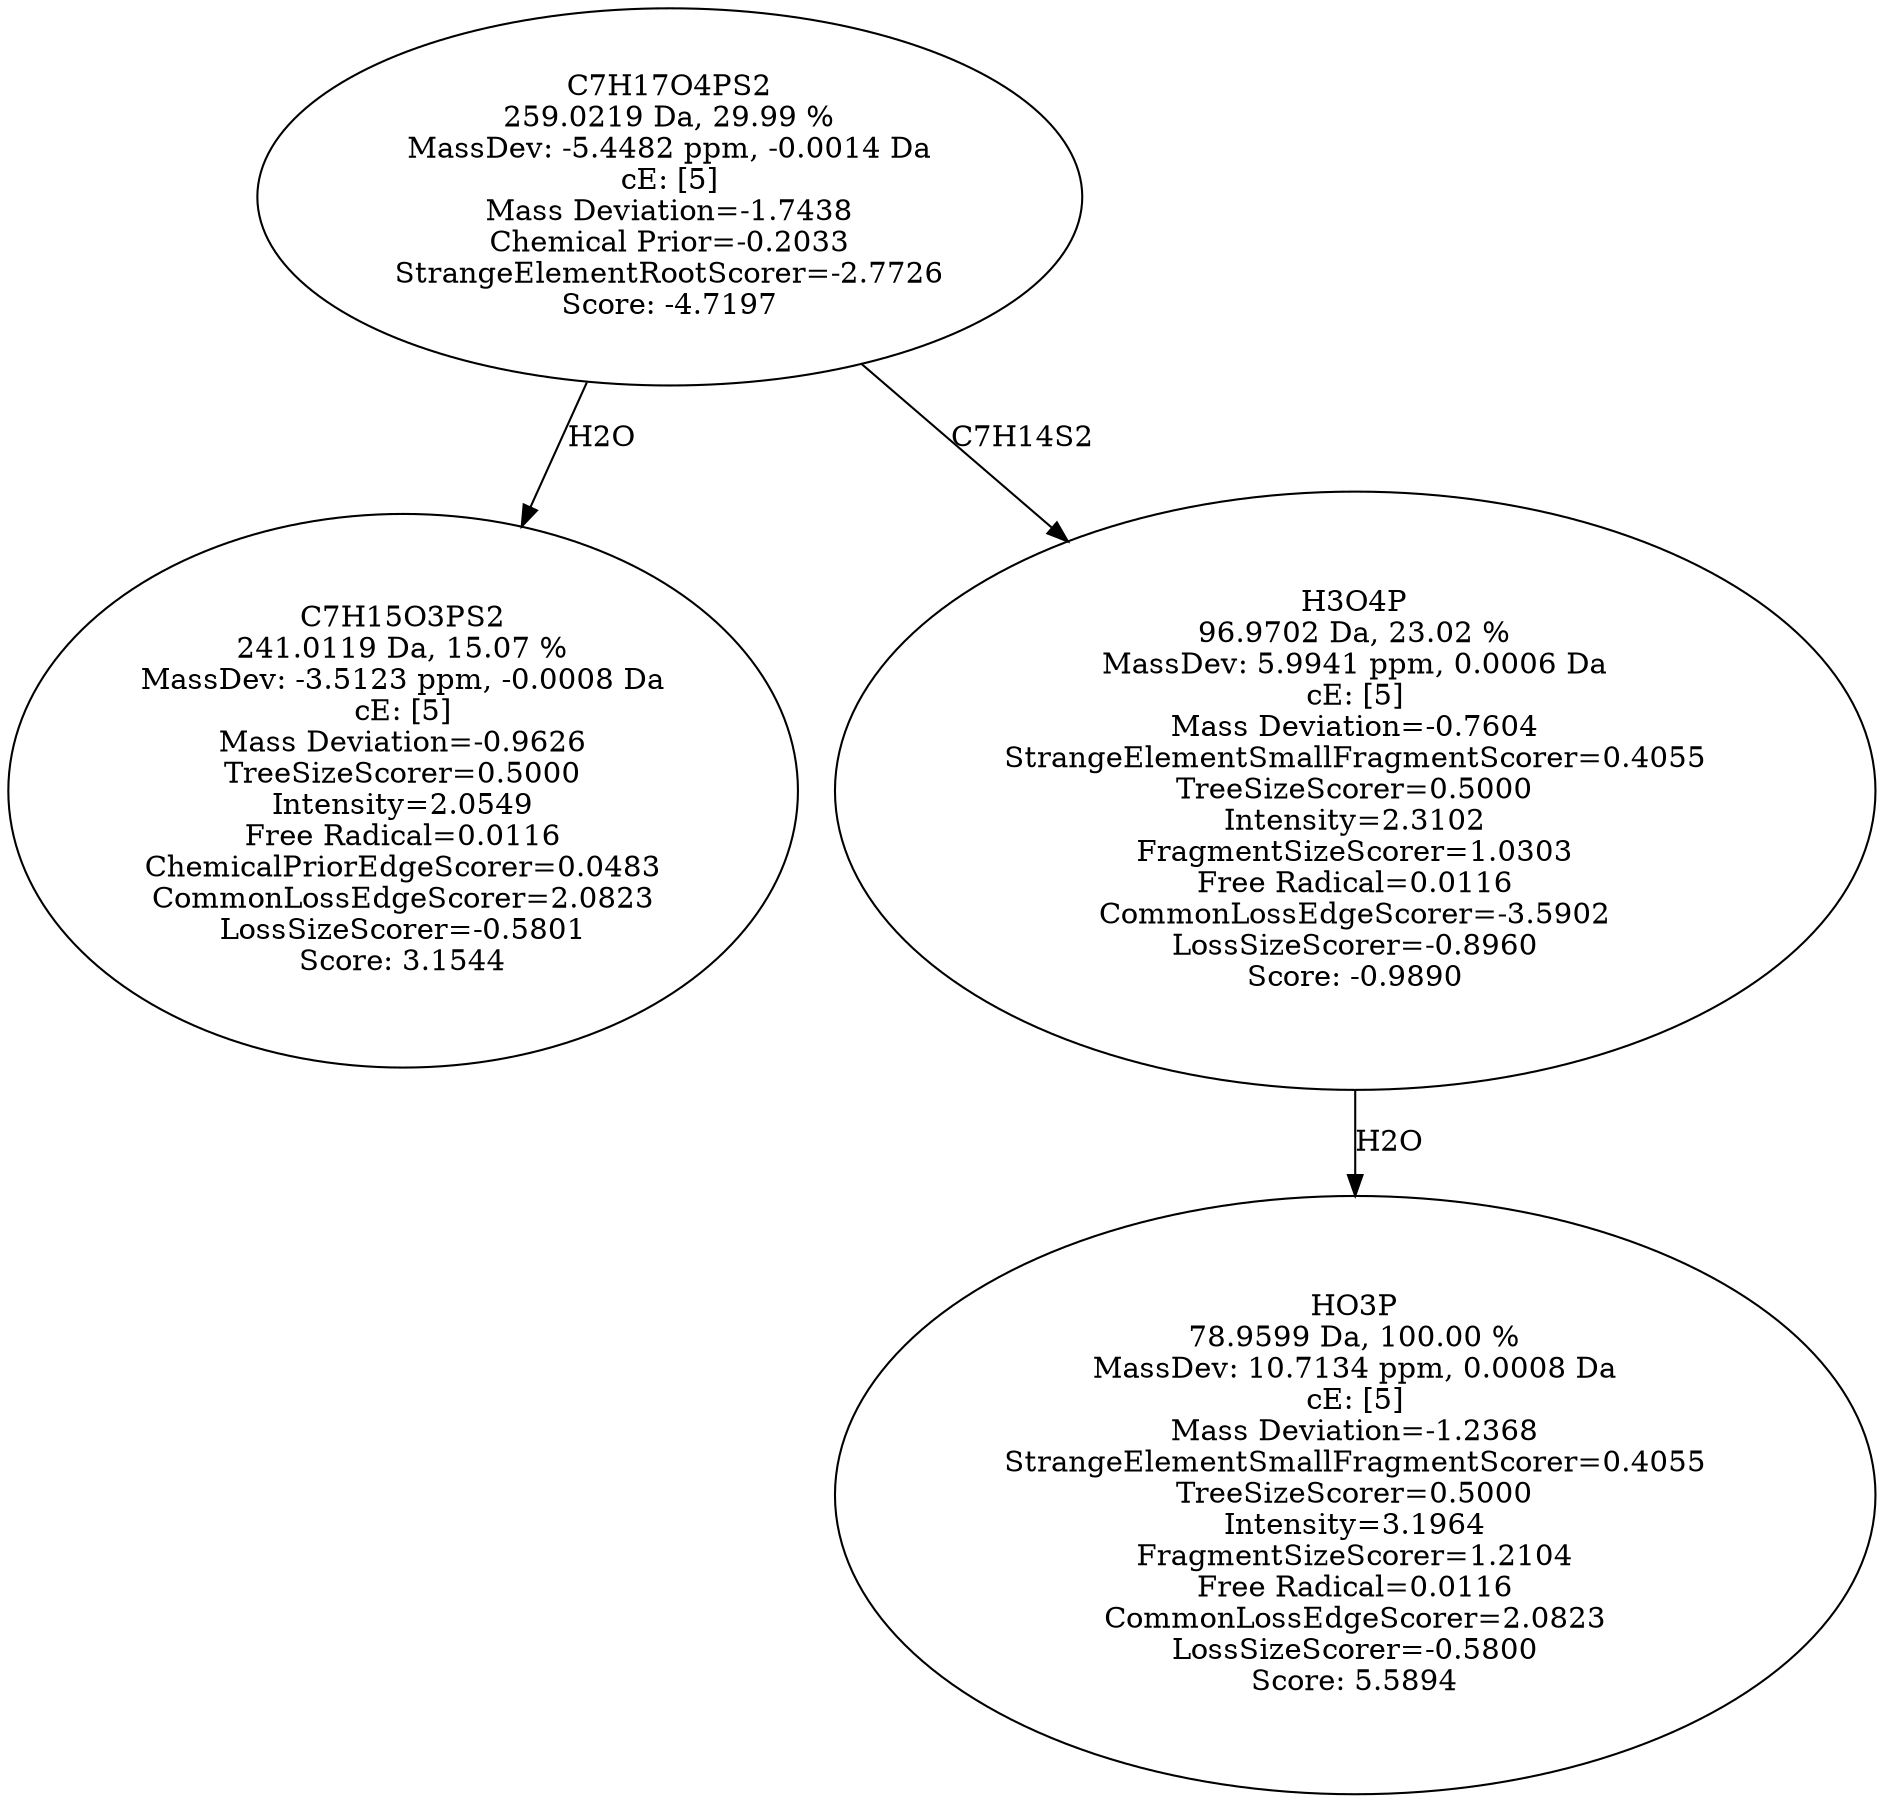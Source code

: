 strict digraph {
v1 [label="C7H15O3PS2\n241.0119 Da, 15.07 %\nMassDev: -3.5123 ppm, -0.0008 Da\ncE: [5]\nMass Deviation=-0.9626\nTreeSizeScorer=0.5000\nIntensity=2.0549\nFree Radical=0.0116\nChemicalPriorEdgeScorer=0.0483\nCommonLossEdgeScorer=2.0823\nLossSizeScorer=-0.5801\nScore: 3.1544"];
v2 [label="HO3P\n78.9599 Da, 100.00 %\nMassDev: 10.7134 ppm, 0.0008 Da\ncE: [5]\nMass Deviation=-1.2368\nStrangeElementSmallFragmentScorer=0.4055\nTreeSizeScorer=0.5000\nIntensity=3.1964\nFragmentSizeScorer=1.2104\nFree Radical=0.0116\nCommonLossEdgeScorer=2.0823\nLossSizeScorer=-0.5800\nScore: 5.5894"];
v3 [label="H3O4P\n96.9702 Da, 23.02 %\nMassDev: 5.9941 ppm, 0.0006 Da\ncE: [5]\nMass Deviation=-0.7604\nStrangeElementSmallFragmentScorer=0.4055\nTreeSizeScorer=0.5000\nIntensity=2.3102\nFragmentSizeScorer=1.0303\nFree Radical=0.0116\nCommonLossEdgeScorer=-3.5902\nLossSizeScorer=-0.8960\nScore: -0.9890"];
v4 [label="C7H17O4PS2\n259.0219 Da, 29.99 %\nMassDev: -5.4482 ppm, -0.0014 Da\ncE: [5]\nMass Deviation=-1.7438\nChemical Prior=-0.2033\nStrangeElementRootScorer=-2.7726\nScore: -4.7197"];
v4 -> v1 [label="H2O"];
v3 -> v2 [label="H2O"];
v4 -> v3 [label="C7H14S2"];
}